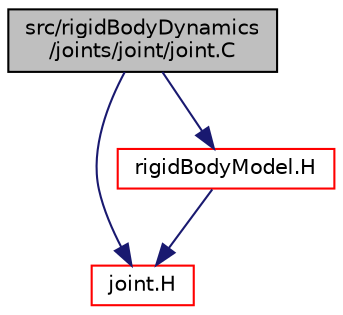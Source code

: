 digraph "src/rigidBodyDynamics/joints/joint/joint.C"
{
  bgcolor="transparent";
  edge [fontname="Helvetica",fontsize="10",labelfontname="Helvetica",labelfontsize="10"];
  node [fontname="Helvetica",fontsize="10",shape=record];
  Node0 [label="src/rigidBodyDynamics\l/joints/joint/joint.C",height=0.2,width=0.4,color="black", fillcolor="grey75", style="filled", fontcolor="black"];
  Node0 -> Node1 [color="midnightblue",fontsize="10",style="solid",fontname="Helvetica"];
  Node1 [label="joint.H",height=0.2,width=0.4,color="red",URL="$a14633.html"];
  Node0 -> Node134 [color="midnightblue",fontsize="10",style="solid",fontname="Helvetica"];
  Node134 [label="rigidBodyModel.H",height=0.2,width=0.4,color="red",URL="$a14774.html"];
  Node134 -> Node1 [color="midnightblue",fontsize="10",style="solid",fontname="Helvetica"];
}
